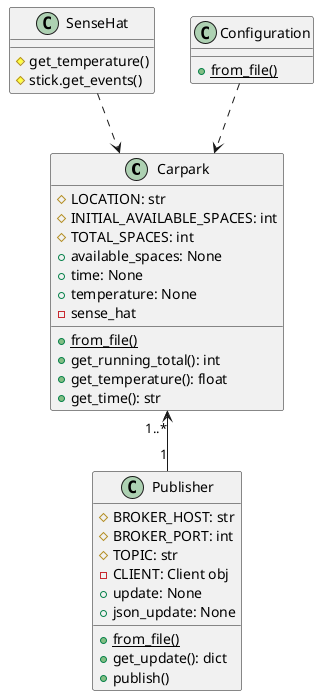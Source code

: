 @startuml
Carpark "1..*" <-- "1" Publisher
SenseHat ..> Carpark
Configuration ..> Carpark

class Carpark {
# LOCATION: str
# INITIAL_AVAILABLE_SPACES: int
# TOTAL_SPACES: int
+ available_spaces: None
+ time: None
+ temperature: None
- sense_hat

+ {static} from_file()
+ get_running_total(): int
+ get_temperature(): float
+ get_time(): str
}

class Publisher {
# BROKER_HOST: str
# BROKER_PORT: int
# TOPIC: str
- CLIENT: Client obj
+ update: None
+ json_update: None

+ {static} from_file()
+ get_update(): dict
+ publish()
}


class SenseHat {
# get_temperature()
# stick.get_events()
}

class Configuration {
+ {static} from_file()
}

@enduml